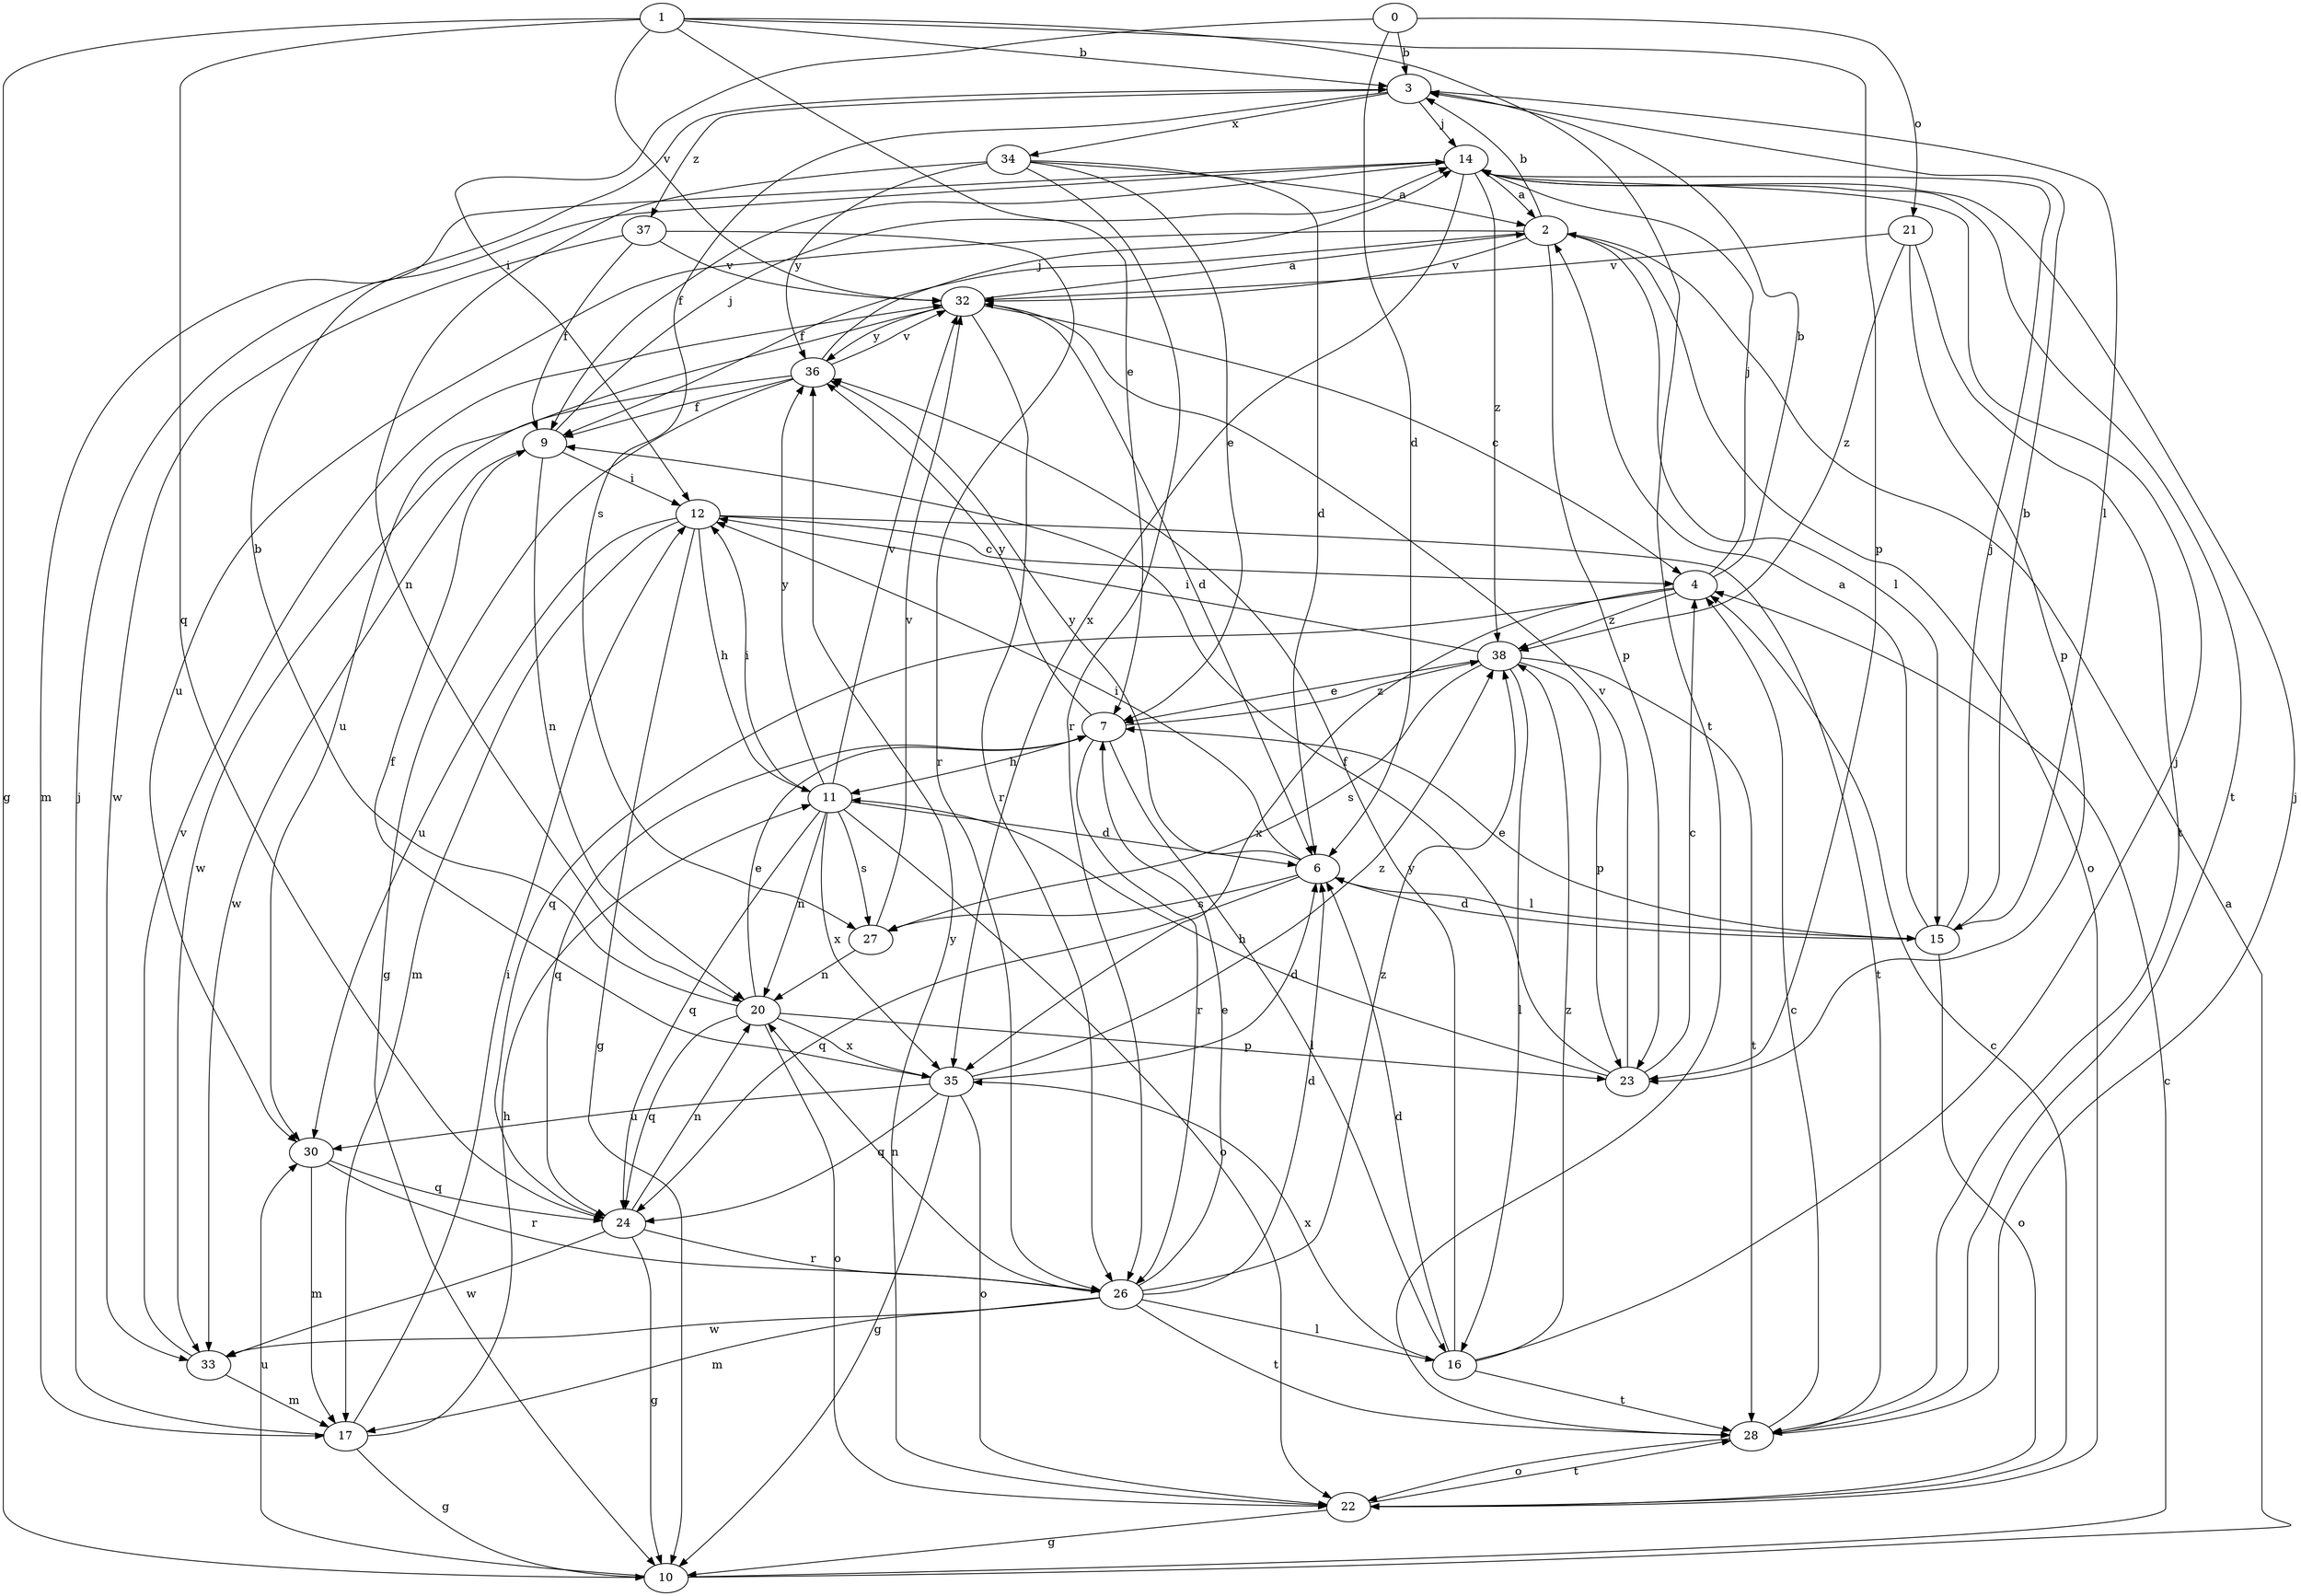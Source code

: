 strict digraph  {
0;
1;
2;
3;
4;
6;
7;
9;
10;
11;
12;
14;
15;
16;
17;
20;
21;
22;
23;
24;
26;
27;
28;
30;
32;
33;
34;
35;
36;
37;
38;
0 -> 3  [label=b];
0 -> 6  [label=d];
0 -> 12  [label=i];
0 -> 21  [label=o];
1 -> 3  [label=b];
1 -> 7  [label=e];
1 -> 10  [label=g];
1 -> 23  [label=p];
1 -> 24  [label=q];
1 -> 28  [label=t];
1 -> 32  [label=v];
2 -> 3  [label=b];
2 -> 9  [label=f];
2 -> 15  [label=l];
2 -> 22  [label=o];
2 -> 23  [label=p];
2 -> 30  [label=u];
2 -> 32  [label=v];
3 -> 14  [label=j];
3 -> 15  [label=l];
3 -> 27  [label=s];
3 -> 34  [label=x];
3 -> 37  [label=z];
4 -> 3  [label=b];
4 -> 14  [label=j];
4 -> 24  [label=q];
4 -> 35  [label=x];
4 -> 38  [label=z];
6 -> 12  [label=i];
6 -> 15  [label=l];
6 -> 24  [label=q];
6 -> 27  [label=s];
6 -> 36  [label=y];
7 -> 11  [label=h];
7 -> 16  [label=l];
7 -> 24  [label=q];
7 -> 26  [label=r];
7 -> 36  [label=y];
7 -> 38  [label=z];
9 -> 12  [label=i];
9 -> 14  [label=j];
9 -> 20  [label=n];
9 -> 33  [label=w];
10 -> 2  [label=a];
10 -> 4  [label=c];
10 -> 30  [label=u];
11 -> 6  [label=d];
11 -> 12  [label=i];
11 -> 20  [label=n];
11 -> 22  [label=o];
11 -> 24  [label=q];
11 -> 27  [label=s];
11 -> 32  [label=v];
11 -> 35  [label=x];
11 -> 36  [label=y];
12 -> 4  [label=c];
12 -> 10  [label=g];
12 -> 11  [label=h];
12 -> 17  [label=m];
12 -> 28  [label=t];
12 -> 30  [label=u];
14 -> 2  [label=a];
14 -> 9  [label=f];
14 -> 17  [label=m];
14 -> 28  [label=t];
14 -> 35  [label=x];
14 -> 38  [label=z];
15 -> 2  [label=a];
15 -> 3  [label=b];
15 -> 6  [label=d];
15 -> 7  [label=e];
15 -> 14  [label=j];
15 -> 22  [label=o];
16 -> 6  [label=d];
16 -> 14  [label=j];
16 -> 28  [label=t];
16 -> 35  [label=x];
16 -> 36  [label=y];
16 -> 38  [label=z];
17 -> 10  [label=g];
17 -> 11  [label=h];
17 -> 12  [label=i];
17 -> 14  [label=j];
20 -> 3  [label=b];
20 -> 7  [label=e];
20 -> 22  [label=o];
20 -> 23  [label=p];
20 -> 24  [label=q];
20 -> 35  [label=x];
21 -> 23  [label=p];
21 -> 28  [label=t];
21 -> 32  [label=v];
21 -> 38  [label=z];
22 -> 4  [label=c];
22 -> 10  [label=g];
22 -> 28  [label=t];
22 -> 36  [label=y];
23 -> 4  [label=c];
23 -> 9  [label=f];
23 -> 11  [label=h];
23 -> 32  [label=v];
24 -> 10  [label=g];
24 -> 20  [label=n];
24 -> 26  [label=r];
24 -> 33  [label=w];
26 -> 6  [label=d];
26 -> 7  [label=e];
26 -> 16  [label=l];
26 -> 17  [label=m];
26 -> 20  [label=n];
26 -> 28  [label=t];
26 -> 33  [label=w];
26 -> 38  [label=z];
27 -> 20  [label=n];
27 -> 32  [label=v];
28 -> 4  [label=c];
28 -> 14  [label=j];
28 -> 22  [label=o];
30 -> 17  [label=m];
30 -> 24  [label=q];
30 -> 26  [label=r];
32 -> 2  [label=a];
32 -> 4  [label=c];
32 -> 6  [label=d];
32 -> 26  [label=r];
32 -> 30  [label=u];
32 -> 36  [label=y];
33 -> 17  [label=m];
33 -> 32  [label=v];
34 -> 2  [label=a];
34 -> 6  [label=d];
34 -> 7  [label=e];
34 -> 20  [label=n];
34 -> 26  [label=r];
34 -> 36  [label=y];
35 -> 6  [label=d];
35 -> 9  [label=f];
35 -> 10  [label=g];
35 -> 22  [label=o];
35 -> 24  [label=q];
35 -> 30  [label=u];
35 -> 38  [label=z];
36 -> 9  [label=f];
36 -> 10  [label=g];
36 -> 14  [label=j];
36 -> 32  [label=v];
36 -> 33  [label=w];
37 -> 9  [label=f];
37 -> 26  [label=r];
37 -> 32  [label=v];
37 -> 33  [label=w];
38 -> 7  [label=e];
38 -> 12  [label=i];
38 -> 16  [label=l];
38 -> 23  [label=p];
38 -> 27  [label=s];
38 -> 28  [label=t];
}
